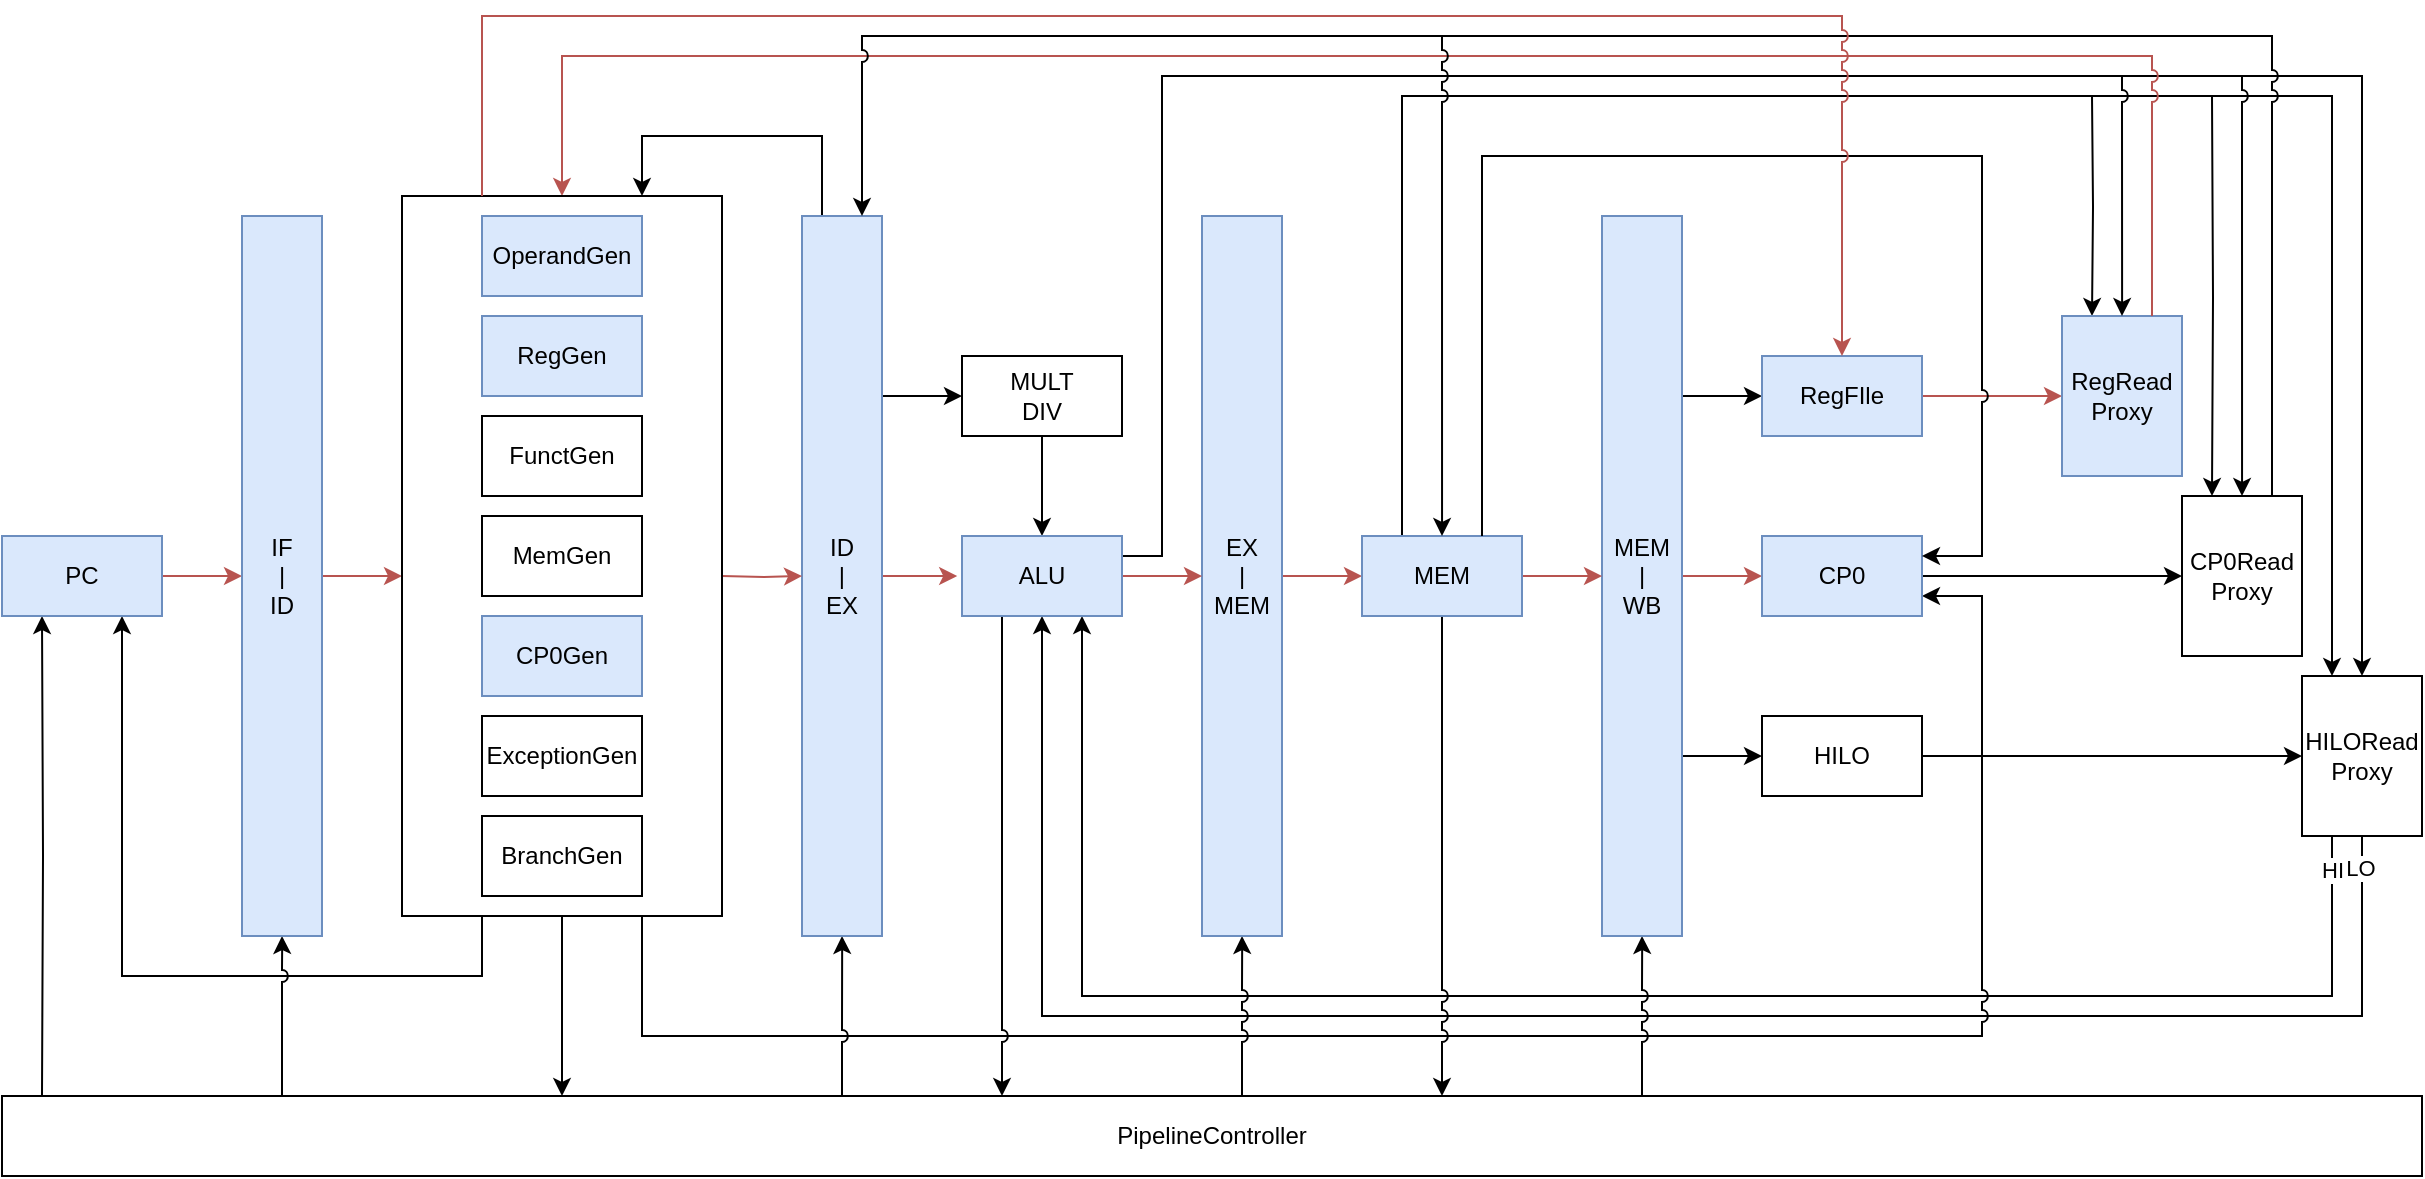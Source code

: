 <mxfile version="14.4.3" type="github">
  <diagram id="Vwi1EXBxK2TPIhp4Lb0i" name="Page-1">
    <mxGraphModel dx="884" dy="734" grid="1" gridSize="10" guides="1" tooltips="1" connect="1" arrows="1" fold="1" page="1" pageScale="1" pageWidth="1654" pageHeight="1169" math="0" shadow="0">
      <root>
        <mxCell id="0" />
        <mxCell id="1" parent="0" />
        <mxCell id="vF5GCOSuYG-XhWZ7ihMb-71" value="" style="endArrow=none;html=1;" edge="1" parent="1">
          <mxGeometry width="50" height="50" relative="1" as="geometry">
            <mxPoint x="1360" y="230" as="sourcePoint" />
            <mxPoint x="1420" y="230" as="targetPoint" />
          </mxGeometry>
        </mxCell>
        <mxCell id="vF5GCOSuYG-XhWZ7ihMb-72" value="" style="endArrow=none;html=1;" edge="1" parent="1">
          <mxGeometry width="50" height="50" relative="1" as="geometry">
            <mxPoint x="1345" y="240" as="sourcePoint" />
            <mxPoint x="1405" y="240" as="targetPoint" />
          </mxGeometry>
        </mxCell>
        <mxCell id="vF5GCOSuYG-XhWZ7ihMb-73" value="" style="endArrow=none;html=1;exitX=1;exitY=0.25;exitDx=0;exitDy=0;jumpStyle=arc;rounded=0;" edge="1" parent="1" source="vF5GCOSuYG-XhWZ7ihMb-109">
          <mxGeometry width="50" height="50" relative="1" as="geometry">
            <mxPoint x="860" y="340" as="sourcePoint" />
            <mxPoint x="1361.333" y="230" as="targetPoint" />
            <Array as="points">
              <mxPoint x="880" y="470" />
              <mxPoint x="880" y="230" />
            </Array>
          </mxGeometry>
        </mxCell>
        <mxCell id="vF5GCOSuYG-XhWZ7ihMb-74" value="" style="endArrow=none;html=1;exitX=0.25;exitY=0;exitDx=0;exitDy=0;rounded=0;" edge="1" parent="1" source="vF5GCOSuYG-XhWZ7ihMb-112">
          <mxGeometry width="50" height="50" relative="1" as="geometry">
            <mxPoint x="995" y="460" as="sourcePoint" />
            <mxPoint x="1345" y="240" as="targetPoint" />
            <Array as="points">
              <mxPoint x="1000" y="240" />
            </Array>
          </mxGeometry>
        </mxCell>
        <mxCell id="vF5GCOSuYG-XhWZ7ihMb-75" style="edgeStyle=orthogonalEdgeStyle;rounded=0;orthogonalLoop=1;jettySize=auto;html=1;exitX=0.5;exitY=1;exitDx=0;exitDy=0;entryX=0.5;entryY=1;entryDx=0;entryDy=0;" edge="1" parent="1" source="vF5GCOSuYG-XhWZ7ihMb-123" target="vF5GCOSuYG-XhWZ7ihMb-109">
          <mxGeometry relative="1" as="geometry">
            <Array as="points">
              <mxPoint x="1480" y="700" />
              <mxPoint x="820" y="700" />
            </Array>
          </mxGeometry>
        </mxCell>
        <mxCell id="vF5GCOSuYG-XhWZ7ihMb-76" value="LO" style="edgeLabel;html=1;align=center;verticalAlign=middle;resizable=0;points=[];" vertex="1" connectable="0" parent="vF5GCOSuYG-XhWZ7ihMb-75">
          <mxGeometry x="-0.967" y="-1" relative="1" as="geometry">
            <mxPoint as="offset" />
          </mxGeometry>
        </mxCell>
        <mxCell id="vF5GCOSuYG-XhWZ7ihMb-77" style="edgeStyle=orthogonalEdgeStyle;rounded=0;orthogonalLoop=1;jettySize=auto;html=1;exitX=0.25;exitY=1;exitDx=0;exitDy=0;entryX=0.75;entryY=1;entryDx=0;entryDy=0;" edge="1" parent="1" source="vF5GCOSuYG-XhWZ7ihMb-123" target="vF5GCOSuYG-XhWZ7ihMb-109">
          <mxGeometry relative="1" as="geometry">
            <Array as="points">
              <mxPoint x="1465" y="690" />
              <mxPoint x="840" y="690" />
            </Array>
          </mxGeometry>
        </mxCell>
        <mxCell id="vF5GCOSuYG-XhWZ7ihMb-78" value="HI" style="edgeLabel;html=1;align=center;verticalAlign=middle;resizable=0;points=[];" vertex="1" connectable="0" parent="vF5GCOSuYG-XhWZ7ihMb-77">
          <mxGeometry x="-0.962" relative="1" as="geometry">
            <mxPoint as="offset" />
          </mxGeometry>
        </mxCell>
        <mxCell id="vF5GCOSuYG-XhWZ7ihMb-79" style="edgeStyle=orthogonalEdgeStyle;rounded=0;orthogonalLoop=1;jettySize=auto;html=1;entryX=0.75;entryY=1;entryDx=0;entryDy=0;" edge="1" parent="1" source="vF5GCOSuYG-XhWZ7ihMb-129" target="vF5GCOSuYG-XhWZ7ihMb-86">
          <mxGeometry relative="1" as="geometry">
            <Array as="points">
              <mxPoint x="540" y="680" />
              <mxPoint x="360" y="680" />
            </Array>
            <mxPoint x="520" y="670" as="sourcePoint" />
          </mxGeometry>
        </mxCell>
        <mxCell id="vF5GCOSuYG-XhWZ7ihMb-80" style="edgeStyle=orthogonalEdgeStyle;rounded=0;orthogonalLoop=1;jettySize=auto;html=1;entryX=1;entryY=0.75;entryDx=0;entryDy=0;jumpStyle=arc;" edge="1" parent="1" source="vF5GCOSuYG-XhWZ7ihMb-129" target="vF5GCOSuYG-XhWZ7ihMb-116">
          <mxGeometry relative="1" as="geometry">
            <Array as="points">
              <mxPoint x="620" y="710" />
              <mxPoint x="1290" y="710" />
              <mxPoint x="1290" y="490" />
            </Array>
            <mxPoint x="640" y="690" as="sourcePoint" />
          </mxGeometry>
        </mxCell>
        <mxCell id="vF5GCOSuYG-XhWZ7ihMb-81" style="edgeStyle=orthogonalEdgeStyle;rounded=0;orthogonalLoop=1;jettySize=auto;html=1;jumpStyle=arc;" edge="1" parent="1" target="vF5GCOSuYG-XhWZ7ihMb-123">
          <mxGeometry relative="1" as="geometry">
            <Array as="points">
              <mxPoint x="1480" y="230" />
            </Array>
            <mxPoint x="1420" y="230" as="sourcePoint" />
          </mxGeometry>
        </mxCell>
        <mxCell id="vF5GCOSuYG-XhWZ7ihMb-82" style="edgeStyle=orthogonalEdgeStyle;rounded=0;orthogonalLoop=1;jettySize=auto;html=1;entryX=0.25;entryY=0;entryDx=0;entryDy=0;endFill=1;snapToPoint=0;" edge="1" parent="1" target="vF5GCOSuYG-XhWZ7ihMb-123">
          <mxGeometry relative="1" as="geometry">
            <Array as="points">
              <mxPoint x="1465" y="240" />
            </Array>
            <mxPoint x="1405" y="240" as="sourcePoint" />
          </mxGeometry>
        </mxCell>
        <mxCell id="vF5GCOSuYG-XhWZ7ihMb-83" value="PipelineController" style="rounded=0;whiteSpace=wrap;html=1;direction=south;" vertex="1" parent="1">
          <mxGeometry x="300" y="740" width="1210" height="40" as="geometry" />
        </mxCell>
        <mxCell id="vF5GCOSuYG-XhWZ7ihMb-84" style="edgeStyle=orthogonalEdgeStyle;rounded=0;orthogonalLoop=1;jettySize=auto;html=1;exitX=1;exitY=0.5;exitDx=0;exitDy=0;fillColor=#f8cecc;strokeColor=#b85450;" edge="1" parent="1" source="vF5GCOSuYG-XhWZ7ihMb-86" target="vF5GCOSuYG-XhWZ7ihMb-89">
          <mxGeometry relative="1" as="geometry" />
        </mxCell>
        <mxCell id="vF5GCOSuYG-XhWZ7ihMb-85" style="edgeStyle=orthogonalEdgeStyle;rounded=0;orthogonalLoop=1;jettySize=auto;html=1;entryX=0.25;entryY=1;entryDx=0;entryDy=0;" edge="1" parent="1" target="vF5GCOSuYG-XhWZ7ihMb-86">
          <mxGeometry relative="1" as="geometry">
            <mxPoint x="320" y="740.0" as="sourcePoint" />
          </mxGeometry>
        </mxCell>
        <mxCell id="vF5GCOSuYG-XhWZ7ihMb-86" value="PC" style="rounded=0;whiteSpace=wrap;html=1;fillColor=#dae8fc;strokeColor=#6c8ebf;" vertex="1" parent="1">
          <mxGeometry x="300" y="460" width="80" height="40" as="geometry" />
        </mxCell>
        <mxCell id="vF5GCOSuYG-XhWZ7ihMb-87" style="edgeStyle=orthogonalEdgeStyle;rounded=0;orthogonalLoop=1;jettySize=auto;html=1;exitX=1;exitY=0.5;exitDx=0;exitDy=0;entryX=0;entryY=0.5;entryDx=0;entryDy=0;fillColor=#f8cecc;strokeColor=#b85450;" edge="1" parent="1" source="vF5GCOSuYG-XhWZ7ihMb-89">
          <mxGeometry relative="1" as="geometry">
            <mxPoint x="500" y="480.0" as="targetPoint" />
          </mxGeometry>
        </mxCell>
        <mxCell id="vF5GCOSuYG-XhWZ7ihMb-88" style="edgeStyle=orthogonalEdgeStyle;rounded=0;orthogonalLoop=1;jettySize=auto;html=1;entryX=0.5;entryY=1;entryDx=0;entryDy=0;jumpStyle=arc;" edge="1" parent="1" target="vF5GCOSuYG-XhWZ7ihMb-89">
          <mxGeometry relative="1" as="geometry">
            <mxPoint x="440" y="740.0" as="sourcePoint" />
          </mxGeometry>
        </mxCell>
        <mxCell id="vF5GCOSuYG-XhWZ7ihMb-89" value="IF&lt;br&gt;|&lt;br&gt;ID" style="rounded=0;whiteSpace=wrap;html=1;fillColor=#dae8fc;strokeColor=#6c8ebf;" vertex="1" parent="1">
          <mxGeometry x="420" y="300" width="40" height="360" as="geometry" />
        </mxCell>
        <mxCell id="vF5GCOSuYG-XhWZ7ihMb-90" style="edgeStyle=orthogonalEdgeStyle;rounded=0;orthogonalLoop=1;jettySize=auto;html=1;exitX=1;exitY=0.25;exitDx=0;exitDy=0;entryX=0;entryY=0.5;entryDx=0;entryDy=0;" edge="1" parent="1" source="vF5GCOSuYG-XhWZ7ihMb-94" target="vF5GCOSuYG-XhWZ7ihMb-106">
          <mxGeometry relative="1" as="geometry" />
        </mxCell>
        <mxCell id="vF5GCOSuYG-XhWZ7ihMb-91" style="edgeStyle=orthogonalEdgeStyle;rounded=0;orthogonalLoop=1;jettySize=auto;html=1;exitX=1;exitY=0.5;exitDx=0;exitDy=0;entryX=-0.03;entryY=0.482;entryDx=0;entryDy=0;entryPerimeter=0;fillColor=#f8cecc;strokeColor=#b85450;" edge="1" parent="1" source="vF5GCOSuYG-XhWZ7ihMb-94" target="vF5GCOSuYG-XhWZ7ihMb-109">
          <mxGeometry relative="1" as="geometry" />
        </mxCell>
        <mxCell id="vF5GCOSuYG-XhWZ7ihMb-92" style="edgeStyle=orthogonalEdgeStyle;rounded=0;orthogonalLoop=1;jettySize=auto;html=1;entryX=0.5;entryY=1;entryDx=0;entryDy=0;jumpStyle=arc;" edge="1" parent="1" target="vF5GCOSuYG-XhWZ7ihMb-94">
          <mxGeometry relative="1" as="geometry">
            <mxPoint x="720" y="740.0" as="sourcePoint" />
          </mxGeometry>
        </mxCell>
        <mxCell id="vF5GCOSuYG-XhWZ7ihMb-93" style="edgeStyle=orthogonalEdgeStyle;rounded=0;orthogonalLoop=1;jettySize=auto;html=1;exitX=0.25;exitY=0;exitDx=0;exitDy=0;entryX=0.75;entryY=0;entryDx=0;entryDy=0;" edge="1" parent="1" source="vF5GCOSuYG-XhWZ7ihMb-94" target="vF5GCOSuYG-XhWZ7ihMb-129">
          <mxGeometry relative="1" as="geometry">
            <Array as="points">
              <mxPoint x="710" y="260" />
              <mxPoint x="620" y="260" />
            </Array>
            <mxPoint x="640" y="260" as="targetPoint" />
          </mxGeometry>
        </mxCell>
        <mxCell id="vF5GCOSuYG-XhWZ7ihMb-94" value="ID&lt;br&gt;|&lt;br&gt;EX" style="rounded=0;whiteSpace=wrap;html=1;fillColor=#dae8fc;strokeColor=#6c8ebf;" vertex="1" parent="1">
          <mxGeometry x="700" y="300" width="40" height="360" as="geometry" />
        </mxCell>
        <mxCell id="vF5GCOSuYG-XhWZ7ihMb-95" style="edgeStyle=orthogonalEdgeStyle;rounded=0;orthogonalLoop=1;jettySize=auto;html=1;exitX=1;exitY=0.5;exitDx=0;exitDy=0;entryX=0;entryY=0.5;entryDx=0;entryDy=0;fillColor=#f8cecc;strokeColor=#b85450;" edge="1" parent="1" source="vF5GCOSuYG-XhWZ7ihMb-97" target="vF5GCOSuYG-XhWZ7ihMb-112">
          <mxGeometry relative="1" as="geometry" />
        </mxCell>
        <mxCell id="vF5GCOSuYG-XhWZ7ihMb-96" style="edgeStyle=orthogonalEdgeStyle;rounded=0;orthogonalLoop=1;jettySize=auto;html=1;entryX=0.5;entryY=1;entryDx=0;entryDy=0;jumpStyle=arc;" edge="1" parent="1" target="vF5GCOSuYG-XhWZ7ihMb-97">
          <mxGeometry relative="1" as="geometry">
            <mxPoint x="920" y="740.0" as="sourcePoint" />
          </mxGeometry>
        </mxCell>
        <mxCell id="vF5GCOSuYG-XhWZ7ihMb-97" value="EX&lt;br&gt;|&lt;br&gt;MEM" style="rounded=0;whiteSpace=wrap;html=1;fillColor=#dae8fc;strokeColor=#6c8ebf;" vertex="1" parent="1">
          <mxGeometry x="900" y="300" width="40" height="360" as="geometry" />
        </mxCell>
        <mxCell id="vF5GCOSuYG-XhWZ7ihMb-98" style="edgeStyle=orthogonalEdgeStyle;rounded=0;orthogonalLoop=1;jettySize=auto;html=1;exitX=1;exitY=0.5;exitDx=0;exitDy=0;entryX=0;entryY=0.5;entryDx=0;entryDy=0;fillColor=#f8cecc;strokeColor=#b85450;" edge="1" parent="1" source="vF5GCOSuYG-XhWZ7ihMb-102" target="vF5GCOSuYG-XhWZ7ihMb-116">
          <mxGeometry relative="1" as="geometry" />
        </mxCell>
        <mxCell id="vF5GCOSuYG-XhWZ7ihMb-99" style="edgeStyle=orthogonalEdgeStyle;rounded=0;orthogonalLoop=1;jettySize=auto;html=1;exitX=1;exitY=0.25;exitDx=0;exitDy=0;entryX=0;entryY=0.5;entryDx=0;entryDy=0;" edge="1" parent="1" source="vF5GCOSuYG-XhWZ7ihMb-102" target="vF5GCOSuYG-XhWZ7ihMb-114">
          <mxGeometry relative="1" as="geometry" />
        </mxCell>
        <mxCell id="vF5GCOSuYG-XhWZ7ihMb-100" style="edgeStyle=orthogonalEdgeStyle;rounded=0;orthogonalLoop=1;jettySize=auto;html=1;exitX=1;exitY=0.75;exitDx=0;exitDy=0;entryX=0;entryY=0.5;entryDx=0;entryDy=0;" edge="1" parent="1" source="vF5GCOSuYG-XhWZ7ihMb-102" target="vF5GCOSuYG-XhWZ7ihMb-118">
          <mxGeometry relative="1" as="geometry" />
        </mxCell>
        <mxCell id="vF5GCOSuYG-XhWZ7ihMb-101" style="edgeStyle=orthogonalEdgeStyle;rounded=0;orthogonalLoop=1;jettySize=auto;html=1;entryX=0.5;entryY=1;entryDx=0;entryDy=0;jumpStyle=arc;" edge="1" parent="1" target="vF5GCOSuYG-XhWZ7ihMb-102">
          <mxGeometry relative="1" as="geometry">
            <mxPoint x="1120" y="740.0" as="sourcePoint" />
          </mxGeometry>
        </mxCell>
        <mxCell id="vF5GCOSuYG-XhWZ7ihMb-102" value="MEM&lt;br&gt;|&lt;br&gt;WB" style="rounded=0;whiteSpace=wrap;html=1;fillColor=#dae8fc;strokeColor=#6c8ebf;" vertex="1" parent="1">
          <mxGeometry x="1100" y="300" width="40" height="360" as="geometry" />
        </mxCell>
        <mxCell id="vF5GCOSuYG-XhWZ7ihMb-103" style="edgeStyle=orthogonalEdgeStyle;rounded=0;orthogonalLoop=1;jettySize=auto;html=1;exitX=1;exitY=0.5;exitDx=0;exitDy=0;entryX=0;entryY=0.5;entryDx=0;entryDy=0;fillColor=#f8cecc;strokeColor=#b85450;" edge="1" parent="1" target="vF5GCOSuYG-XhWZ7ihMb-94">
          <mxGeometry relative="1" as="geometry">
            <mxPoint x="660" y="480.0" as="sourcePoint" />
          </mxGeometry>
        </mxCell>
        <mxCell id="vF5GCOSuYG-XhWZ7ihMb-104" style="edgeStyle=orthogonalEdgeStyle;rounded=0;orthogonalLoop=1;jettySize=auto;html=1;exitX=0.5;exitY=1;exitDx=0;exitDy=0;" edge="1" parent="1" source="vF5GCOSuYG-XhWZ7ihMb-129">
          <mxGeometry relative="1" as="geometry">
            <mxPoint x="620" y="680" as="sourcePoint" />
            <mxPoint x="580" y="740.0" as="targetPoint" />
            <Array as="points">
              <mxPoint x="580" y="740" />
            </Array>
          </mxGeometry>
        </mxCell>
        <mxCell id="vF5GCOSuYG-XhWZ7ihMb-105" style="edgeStyle=orthogonalEdgeStyle;rounded=0;orthogonalLoop=1;jettySize=auto;html=1;exitX=0.5;exitY=1;exitDx=0;exitDy=0;entryX=0.5;entryY=0;entryDx=0;entryDy=0;" edge="1" parent="1" source="vF5GCOSuYG-XhWZ7ihMb-106" target="vF5GCOSuYG-XhWZ7ihMb-109">
          <mxGeometry relative="1" as="geometry" />
        </mxCell>
        <mxCell id="vF5GCOSuYG-XhWZ7ihMb-106" value="MULT&lt;br&gt;DIV" style="rounded=0;whiteSpace=wrap;html=1;" vertex="1" parent="1">
          <mxGeometry x="780" y="370" width="80" height="40" as="geometry" />
        </mxCell>
        <mxCell id="vF5GCOSuYG-XhWZ7ihMb-107" style="edgeStyle=orthogonalEdgeStyle;rounded=0;orthogonalLoop=1;jettySize=auto;html=1;exitX=1;exitY=0.5;exitDx=0;exitDy=0;entryX=0;entryY=0.5;entryDx=0;entryDy=0;fillColor=#f8cecc;strokeColor=#b85450;" edge="1" parent="1" source="vF5GCOSuYG-XhWZ7ihMb-109" target="vF5GCOSuYG-XhWZ7ihMb-97">
          <mxGeometry relative="1" as="geometry" />
        </mxCell>
        <mxCell id="vF5GCOSuYG-XhWZ7ihMb-108" style="edgeStyle=orthogonalEdgeStyle;rounded=0;orthogonalLoop=1;jettySize=auto;html=1;exitX=0.25;exitY=1;exitDx=0;exitDy=0;jumpStyle=arc;" edge="1" parent="1" source="vF5GCOSuYG-XhWZ7ihMb-109">
          <mxGeometry relative="1" as="geometry">
            <mxPoint x="800" y="740.0" as="targetPoint" />
          </mxGeometry>
        </mxCell>
        <mxCell id="vF5GCOSuYG-XhWZ7ihMb-109" value="ALU" style="rounded=0;whiteSpace=wrap;html=1;fillColor=#dae8fc;strokeColor=#6c8ebf;" vertex="1" parent="1">
          <mxGeometry x="780" y="460" width="80" height="40" as="geometry" />
        </mxCell>
        <mxCell id="vF5GCOSuYG-XhWZ7ihMb-110" style="edgeStyle=orthogonalEdgeStyle;rounded=0;orthogonalLoop=1;jettySize=auto;html=1;exitX=1;exitY=0.5;exitDx=0;exitDy=0;entryX=0;entryY=0.5;entryDx=0;entryDy=0;fillColor=#f8cecc;strokeColor=#b85450;" edge="1" parent="1" source="vF5GCOSuYG-XhWZ7ihMb-112" target="vF5GCOSuYG-XhWZ7ihMb-102">
          <mxGeometry relative="1" as="geometry" />
        </mxCell>
        <mxCell id="vF5GCOSuYG-XhWZ7ihMb-111" style="edgeStyle=orthogonalEdgeStyle;rounded=0;orthogonalLoop=1;jettySize=auto;html=1;exitX=0.5;exitY=1;exitDx=0;exitDy=0;jumpStyle=arc;" edge="1" parent="1" source="vF5GCOSuYG-XhWZ7ihMb-112">
          <mxGeometry relative="1" as="geometry">
            <mxPoint x="1020" y="740.0" as="targetPoint" />
          </mxGeometry>
        </mxCell>
        <mxCell id="vF5GCOSuYG-XhWZ7ihMb-112" value="MEM" style="rounded=0;whiteSpace=wrap;html=1;fillColor=#dae8fc;strokeColor=#6c8ebf;" vertex="1" parent="1">
          <mxGeometry x="980" y="460" width="80" height="40" as="geometry" />
        </mxCell>
        <mxCell id="vF5GCOSuYG-XhWZ7ihMb-113" style="edgeStyle=orthogonalEdgeStyle;rounded=0;orthogonalLoop=1;jettySize=auto;html=1;exitX=1;exitY=0.5;exitDx=0;exitDy=0;entryX=0;entryY=0.5;entryDx=0;entryDy=0;fillColor=#f8cecc;strokeColor=#b85450;" edge="1" parent="1" source="vF5GCOSuYG-XhWZ7ihMb-114" target="vF5GCOSuYG-XhWZ7ihMb-120">
          <mxGeometry relative="1" as="geometry" />
        </mxCell>
        <mxCell id="vF5GCOSuYG-XhWZ7ihMb-114" value="RegFIle" style="rounded=0;whiteSpace=wrap;html=1;fillColor=#dae8fc;strokeColor=#6c8ebf;" vertex="1" parent="1">
          <mxGeometry x="1180" y="370" width="80" height="40" as="geometry" />
        </mxCell>
        <mxCell id="vF5GCOSuYG-XhWZ7ihMb-115" style="edgeStyle=orthogonalEdgeStyle;rounded=0;orthogonalLoop=1;jettySize=auto;html=1;exitX=1;exitY=0.5;exitDx=0;exitDy=0;entryX=0;entryY=0.5;entryDx=0;entryDy=0;" edge="1" parent="1" source="vF5GCOSuYG-XhWZ7ihMb-116" target="vF5GCOSuYG-XhWZ7ihMb-122">
          <mxGeometry relative="1" as="geometry" />
        </mxCell>
        <mxCell id="vF5GCOSuYG-XhWZ7ihMb-116" value="CP0" style="rounded=0;whiteSpace=wrap;html=1;fillColor=#dae8fc;strokeColor=#6c8ebf;" vertex="1" parent="1">
          <mxGeometry x="1180" y="460" width="80" height="40" as="geometry" />
        </mxCell>
        <mxCell id="vF5GCOSuYG-XhWZ7ihMb-117" style="edgeStyle=orthogonalEdgeStyle;rounded=0;orthogonalLoop=1;jettySize=auto;html=1;exitX=1;exitY=0.5;exitDx=0;exitDy=0;entryX=0;entryY=0.5;entryDx=0;entryDy=0;" edge="1" parent="1" source="vF5GCOSuYG-XhWZ7ihMb-118" target="vF5GCOSuYG-XhWZ7ihMb-123">
          <mxGeometry relative="1" as="geometry" />
        </mxCell>
        <mxCell id="vF5GCOSuYG-XhWZ7ihMb-118" value="HILO" style="rounded=0;whiteSpace=wrap;html=1;" vertex="1" parent="1">
          <mxGeometry x="1180" y="550" width="80" height="40" as="geometry" />
        </mxCell>
        <mxCell id="vF5GCOSuYG-XhWZ7ihMb-119" style="edgeStyle=orthogonalEdgeStyle;rounded=0;orthogonalLoop=1;jettySize=auto;html=1;exitX=0.25;exitY=0;exitDx=0;exitDy=0;entryX=0.25;entryY=0;entryDx=0;entryDy=0;" edge="1" parent="1" target="vF5GCOSuYG-XhWZ7ihMb-120">
          <mxGeometry relative="1" as="geometry">
            <mxPoint x="1345" y="240" as="sourcePoint" />
          </mxGeometry>
        </mxCell>
        <mxCell id="vF5GCOSuYG-XhWZ7ihMb-120" value="RegRead&lt;br&gt;Proxy" style="rounded=0;whiteSpace=wrap;html=1;fillColor=#dae8fc;strokeColor=#6c8ebf;" vertex="1" parent="1">
          <mxGeometry x="1330" y="350" width="60" height="80" as="geometry" />
        </mxCell>
        <mxCell id="vF5GCOSuYG-XhWZ7ihMb-121" style="edgeStyle=orthogonalEdgeStyle;rounded=0;orthogonalLoop=1;jettySize=auto;html=1;exitX=0.25;exitY=0;exitDx=0;exitDy=0;entryX=0.25;entryY=0;entryDx=0;entryDy=0;" edge="1" parent="1" target="vF5GCOSuYG-XhWZ7ihMb-122">
          <mxGeometry relative="1" as="geometry">
            <mxPoint x="1405" y="240" as="sourcePoint" />
          </mxGeometry>
        </mxCell>
        <mxCell id="vF5GCOSuYG-XhWZ7ihMb-122" value="CP0Read&lt;br&gt;Proxy" style="rounded=0;whiteSpace=wrap;html=1;" vertex="1" parent="1">
          <mxGeometry x="1390" y="440" width="60" height="80" as="geometry" />
        </mxCell>
        <mxCell id="vF5GCOSuYG-XhWZ7ihMb-123" value="HILORead&lt;br&gt;Proxy" style="rounded=0;whiteSpace=wrap;html=1;" vertex="1" parent="1">
          <mxGeometry x="1450" y="530" width="60" height="80" as="geometry" />
        </mxCell>
        <mxCell id="vF5GCOSuYG-XhWZ7ihMb-124" style="edgeStyle=orthogonalEdgeStyle;rounded=0;orthogonalLoop=1;jettySize=auto;html=1;exitX=0.5;exitY=0;exitDx=0;exitDy=0;entryX=0.5;entryY=0;entryDx=0;entryDy=0;jumpStyle=arc;" edge="1" parent="1" target="vF5GCOSuYG-XhWZ7ihMb-120">
          <mxGeometry relative="1" as="geometry">
            <mxPoint x="1360" y="230" as="sourcePoint" />
          </mxGeometry>
        </mxCell>
        <mxCell id="vF5GCOSuYG-XhWZ7ihMb-125" style="edgeStyle=orthogonalEdgeStyle;rounded=0;orthogonalLoop=1;jettySize=auto;html=1;exitX=0.5;exitY=0;exitDx=0;exitDy=0;entryX=0.5;entryY=0;entryDx=0;entryDy=0;jumpStyle=arc;" edge="1" parent="1" target="vF5GCOSuYG-XhWZ7ihMb-122">
          <mxGeometry relative="1" as="geometry">
            <mxPoint x="1420" y="230" as="sourcePoint" />
          </mxGeometry>
        </mxCell>
        <mxCell id="vF5GCOSuYG-XhWZ7ihMb-126" style="edgeStyle=orthogonalEdgeStyle;rounded=0;orthogonalLoop=1;jettySize=auto;html=1;exitX=0.75;exitY=0;exitDx=0;exitDy=0;jumpStyle=arc;entryX=0.5;entryY=0;entryDx=0;entryDy=0;fillColor=#f8cecc;strokeColor=#b85450;" edge="1" parent="1" source="vF5GCOSuYG-XhWZ7ihMb-120" target="vF5GCOSuYG-XhWZ7ihMb-129">
          <mxGeometry relative="1" as="geometry">
            <Array as="points">
              <mxPoint x="1375" y="220" />
              <mxPoint x="580" y="220" />
            </Array>
            <mxPoint x="620" y="220" as="targetPoint" />
          </mxGeometry>
        </mxCell>
        <mxCell id="vF5GCOSuYG-XhWZ7ihMb-127" style="edgeStyle=orthogonalEdgeStyle;rounded=0;orthogonalLoop=1;jettySize=auto;html=1;entryX=0.75;entryY=0;entryDx=0;entryDy=0;jumpStyle=arc;" edge="1" parent="1" target="vF5GCOSuYG-XhWZ7ihMb-94">
          <mxGeometry relative="1" as="geometry">
            <Array as="points">
              <mxPoint x="730" y="210" />
            </Array>
            <mxPoint x="1020" y="210" as="sourcePoint" />
          </mxGeometry>
        </mxCell>
        <mxCell id="vF5GCOSuYG-XhWZ7ihMb-128" style="edgeStyle=orthogonalEdgeStyle;rounded=0;orthogonalLoop=1;jettySize=auto;html=1;entryX=0.5;entryY=0;entryDx=0;entryDy=0;jumpStyle=arc;" edge="1" parent="1" target="vF5GCOSuYG-XhWZ7ihMb-112">
          <mxGeometry relative="1" as="geometry">
            <mxPoint x="1020" y="210" as="sourcePoint" />
          </mxGeometry>
        </mxCell>
        <mxCell id="vF5GCOSuYG-XhWZ7ihMb-129" value="&lt;blockquote style=&quot;margin: 0 0 0 40px ; border: none ; padding: 0px&quot;&gt;&lt;/blockquote&gt;" style="rounded=0;whiteSpace=wrap;html=1;align=left;" vertex="1" parent="1">
          <mxGeometry x="500" y="290" width="160" height="360" as="geometry" />
        </mxCell>
        <mxCell id="vF5GCOSuYG-XhWZ7ihMb-130" value="OperandGen" style="rounded=0;whiteSpace=wrap;html=1;fillColor=#dae8fc;strokeColor=#6c8ebf;" vertex="1" parent="1">
          <mxGeometry x="540" y="300" width="80" height="40" as="geometry" />
        </mxCell>
        <mxCell id="vF5GCOSuYG-XhWZ7ihMb-131" value="CP0Gen" style="rounded=0;whiteSpace=wrap;html=1;fillColor=#dae8fc;strokeColor=#6c8ebf;" vertex="1" parent="1">
          <mxGeometry x="540" y="500" width="80" height="40" as="geometry" />
        </mxCell>
        <mxCell id="vF5GCOSuYG-XhWZ7ihMb-132" value="ExceptionGen" style="rounded=0;whiteSpace=wrap;html=1;" vertex="1" parent="1">
          <mxGeometry x="540" y="550" width="80" height="40" as="geometry" />
        </mxCell>
        <mxCell id="vF5GCOSuYG-XhWZ7ihMb-133" value="FunctGen" style="rounded=0;whiteSpace=wrap;html=1;" vertex="1" parent="1">
          <mxGeometry x="540" y="400" width="80" height="40" as="geometry" />
        </mxCell>
        <mxCell id="vF5GCOSuYG-XhWZ7ihMb-134" value="MemGen" style="rounded=0;whiteSpace=wrap;html=1;" vertex="1" parent="1">
          <mxGeometry x="540" y="450" width="80" height="40" as="geometry" />
        </mxCell>
        <mxCell id="vF5GCOSuYG-XhWZ7ihMb-135" value="BranchGen" style="rounded=0;whiteSpace=wrap;html=1;" vertex="1" parent="1">
          <mxGeometry x="540" y="600" width="80" height="40" as="geometry" />
        </mxCell>
        <mxCell id="vF5GCOSuYG-XhWZ7ihMb-136" value="RegGen" style="rounded=0;whiteSpace=wrap;html=1;fillColor=#dae8fc;strokeColor=#6c8ebf;" vertex="1" parent="1">
          <mxGeometry x="540" y="350" width="80" height="40" as="geometry" />
        </mxCell>
        <mxCell id="vF5GCOSuYG-XhWZ7ihMb-137" style="edgeStyle=orthogonalEdgeStyle;rounded=0;orthogonalLoop=1;jettySize=auto;html=1;exitX=0.5;exitY=1;exitDx=0;exitDy=0;" edge="1" parent="1" source="vF5GCOSuYG-XhWZ7ihMb-129" target="vF5GCOSuYG-XhWZ7ihMb-129">
          <mxGeometry x="500" y="290" as="geometry" />
        </mxCell>
        <mxCell id="vF5GCOSuYG-XhWZ7ihMb-138" value="" style="endArrow=none;html=1;entryX=0.75;entryY=0;entryDx=0;entryDy=0;rounded=0;jumpStyle=arc;" edge="1" parent="1" target="vF5GCOSuYG-XhWZ7ihMb-122">
          <mxGeometry width="50" height="50" relative="1" as="geometry">
            <mxPoint x="1020" y="210" as="sourcePoint" />
            <mxPoint x="1240" y="430" as="targetPoint" />
            <Array as="points">
              <mxPoint x="1435" y="210" />
            </Array>
          </mxGeometry>
        </mxCell>
        <mxCell id="vF5GCOSuYG-XhWZ7ihMb-139" style="edgeStyle=orthogonalEdgeStyle;rounded=0;orthogonalLoop=1;jettySize=auto;html=1;exitX=0.75;exitY=0;exitDx=0;exitDy=0;entryX=1;entryY=0.25;entryDx=0;entryDy=0;jumpStyle=arc;" edge="1" parent="1" source="vF5GCOSuYG-XhWZ7ihMb-112" target="vF5GCOSuYG-XhWZ7ihMb-116">
          <mxGeometry relative="1" as="geometry">
            <Array as="points">
              <mxPoint x="1040" y="270" />
              <mxPoint x="1290" y="270" />
              <mxPoint x="1290" y="470" />
            </Array>
          </mxGeometry>
        </mxCell>
        <mxCell id="vF5GCOSuYG-XhWZ7ihMb-140" style="edgeStyle=orthogonalEdgeStyle;rounded=0;jumpStyle=arc;orthogonalLoop=1;jettySize=auto;html=1;entryX=0.5;entryY=0;entryDx=0;entryDy=0;endFill=1;fillColor=#f8cecc;strokeColor=#b85450;" edge="1" parent="1" target="vF5GCOSuYG-XhWZ7ihMb-114">
          <mxGeometry relative="1" as="geometry">
            <mxPoint x="540" y="290" as="sourcePoint" />
            <Array as="points">
              <mxPoint x="540" y="290" />
              <mxPoint x="540" y="200" />
              <mxPoint x="1220" y="200" />
            </Array>
          </mxGeometry>
        </mxCell>
      </root>
    </mxGraphModel>
  </diagram>
</mxfile>
